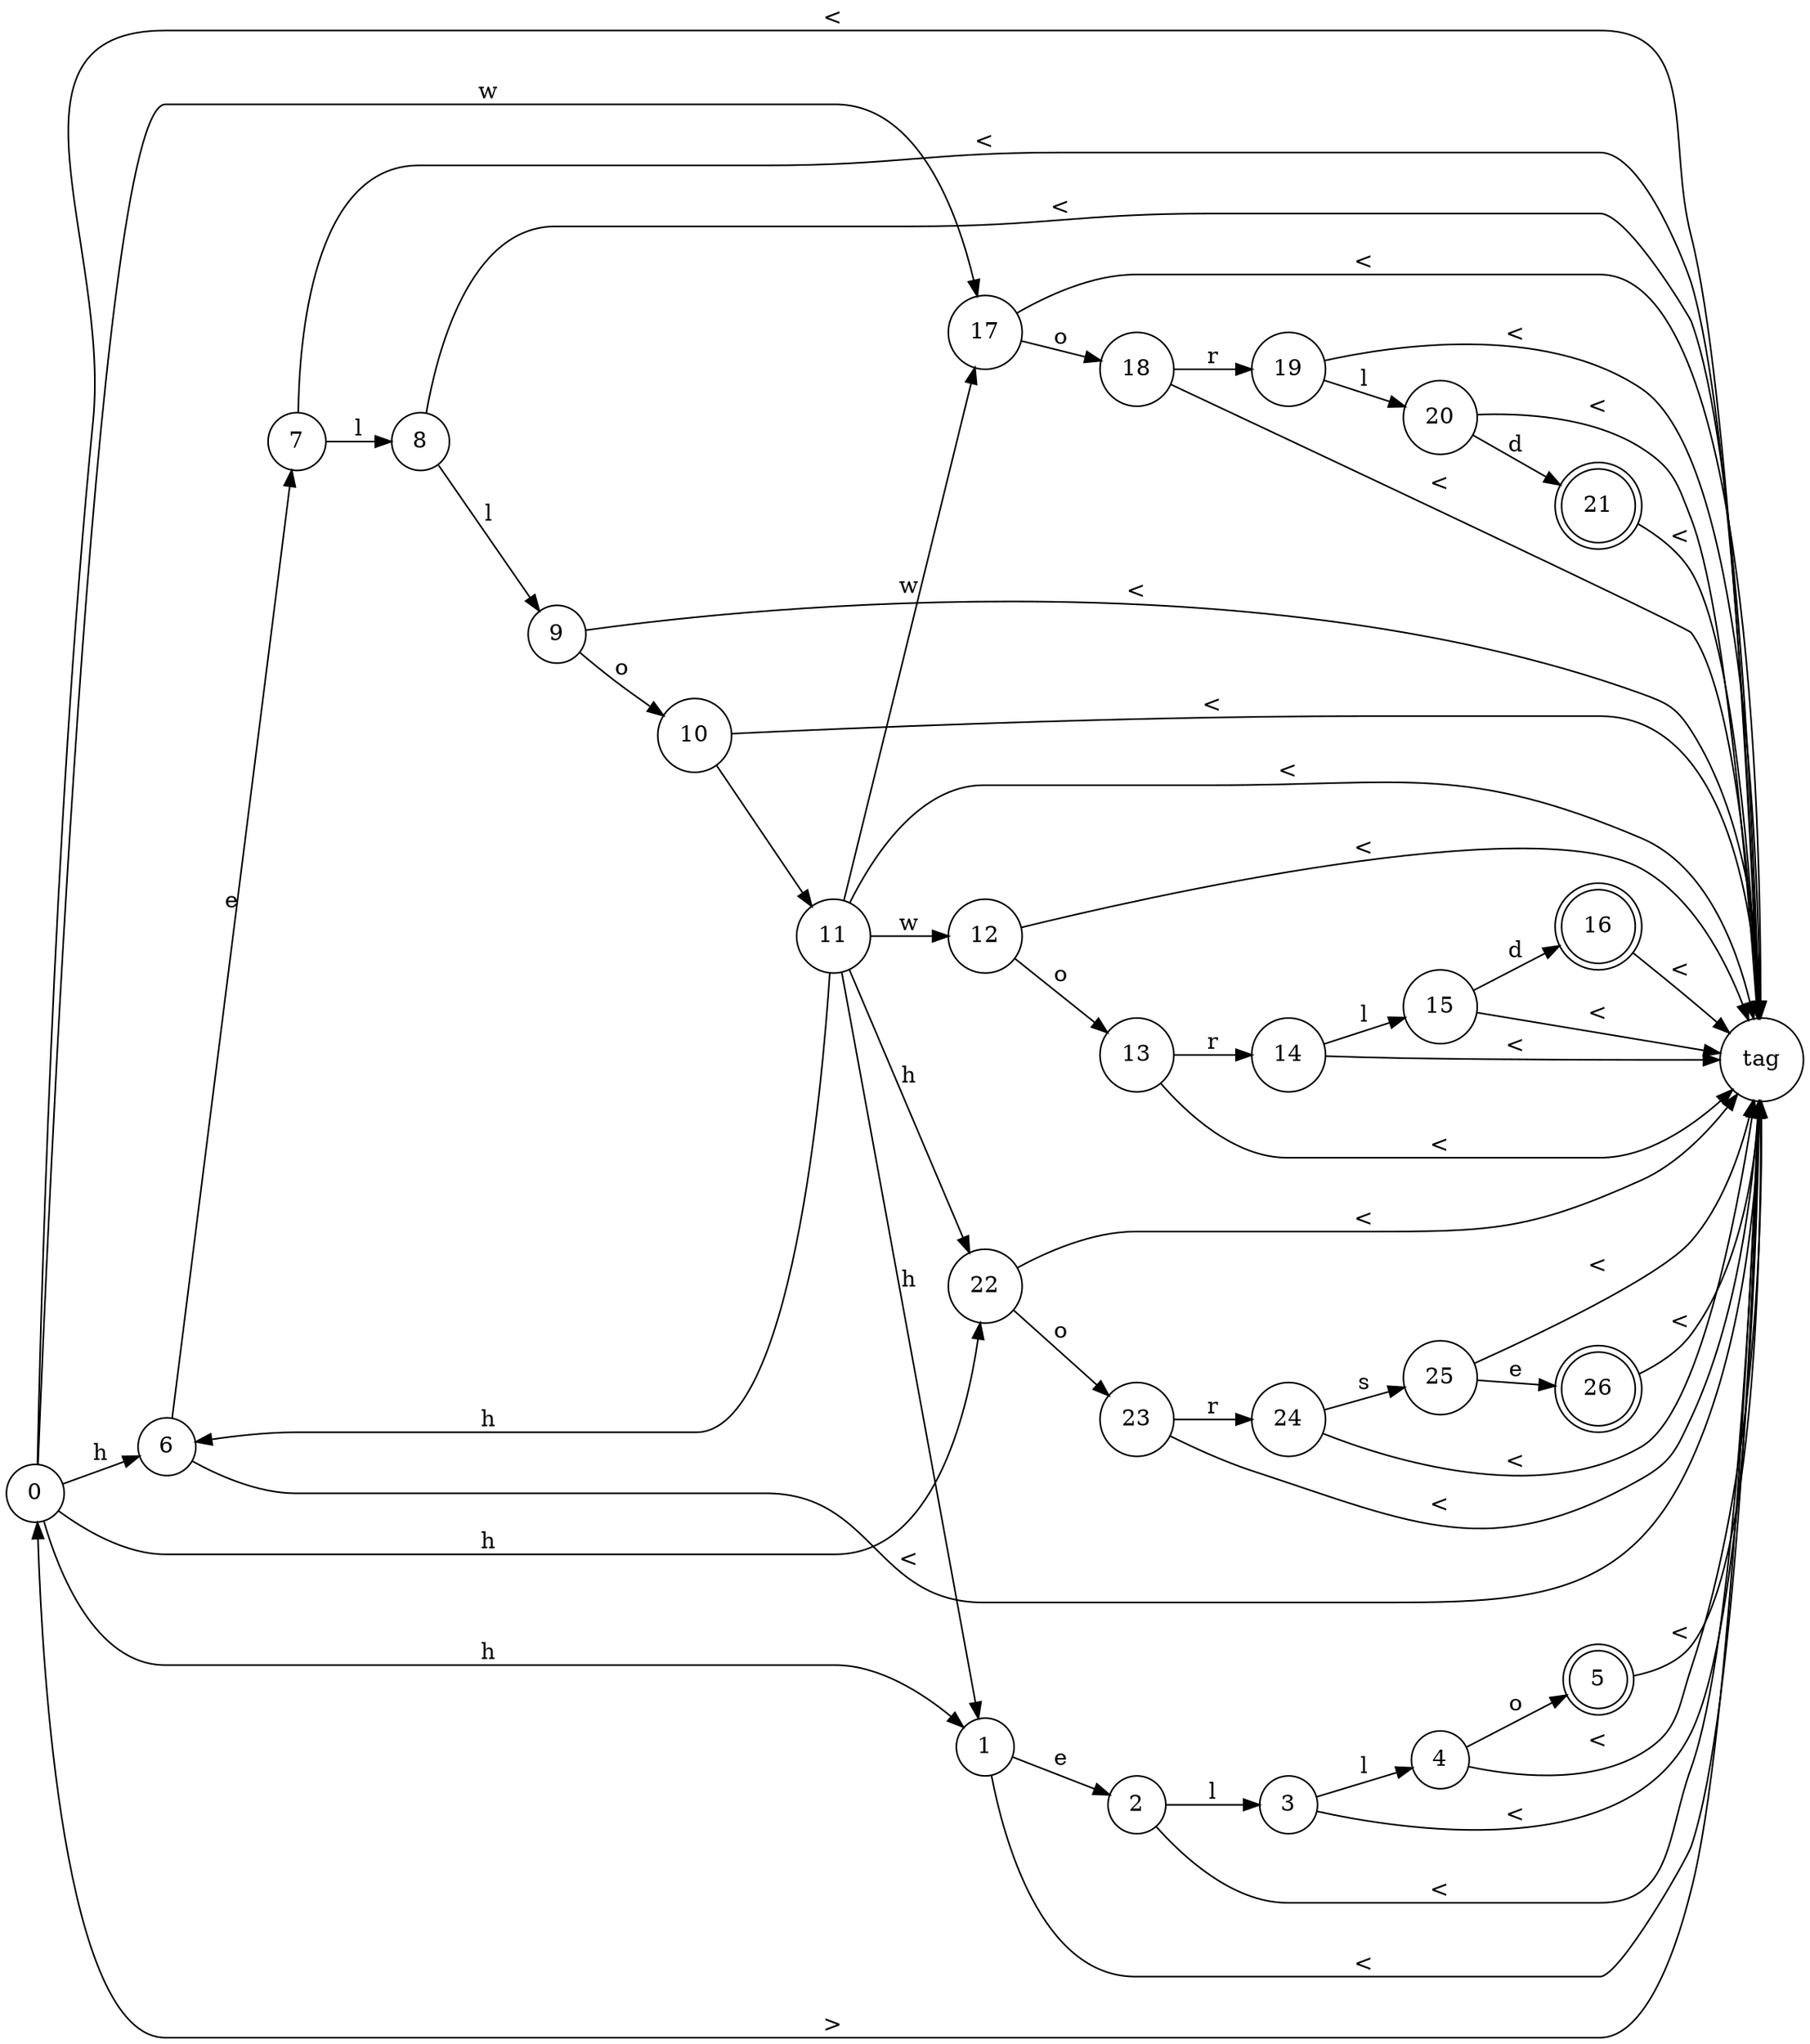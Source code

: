 digraph {
rankdir = "LR";
// NODES
node [shape=circle] Node_0[label="0"];
node [shape=circle] Node_17[label="17"];
node [shape=circle] Node_1[label="1"];
node [shape=circle] Node_6[label="6"];
node [shape=circle] Node_22[label="22"];
node [shape=circle] Node_tag[label="tag"];
node [shape=circle] Node_18[label="18"];
node [shape=circle] Node_2[label="2"];
node [shape=circle] Node_7[label="7"];
node [shape=circle] Node_23[label="23"];
node [shape=circle] Node_19[label="19"];
node [shape=circle] Node_3[label="3"];
node [shape=circle] Node_8[label="8"];
node [shape=circle] Node_24[label="24"];
node [shape=circle] Node_20[label="20"];
node [shape=circle] Node_4[label="4"];
node [shape=circle] Node_9[label="9"];
node [shape=circle] Node_25[label="25"];
node [shape=doublecircle] Node_21[label="21"];
node [shape=doublecircle] Node_5[label="5"];
node [shape=circle] Node_10[label="10"];
node [shape=doublecircle] Node_26[label="26"];
node [shape=circle] Node_11[label="11"];
node [shape=circle] Node_12[label="12"];
node [shape=circle] Node_13[label="13"];
node [shape=circle] Node_14[label="14"];
node [shape=circle] Node_15[label="15"];
node [shape=doublecircle] Node_16[label="16"];

// TRANSITIONS
Node_0 -> Node_17 [label="w"];
Node_0 -> Node_1 [label="h"];
Node_0 -> Node_6 [label="h"];
Node_0 -> Node_22 [label="h"];
Node_0 -> Node_tag [label="<"];
Node_17 -> Node_tag [label="<"];
Node_17 -> Node_18 [label="o"];
Node_1 -> Node_2 [label="e"];
Node_1 -> Node_tag [label="<"];
Node_6 -> Node_7 [label="e"];
Node_6 -> Node_tag [label="<"];
Node_22 -> Node_tag [label="<"];
Node_22 -> Node_23 [label="o"];
Node_tag -> Node_0 [label=">"];
Node_18 -> Node_19 [label="r"];
Node_18 -> Node_tag [label="<"];
Node_2 -> Node_tag [label="<"];
Node_2 -> Node_3 [label="l"];
Node_7 -> Node_tag [label="<"];
Node_7 -> Node_8 [label="l"];
Node_23 -> Node_24 [label="r"];
Node_23 -> Node_tag [label="<"];
Node_19 -> Node_tag [label="<"];
Node_19 -> Node_20 [label="l"];
Node_3 -> Node_tag [label="<"];
Node_3 -> Node_4 [label="l"];
Node_8 -> Node_tag [label="<"];
Node_8 -> Node_9 [label="l"];
Node_24 -> Node_25 [label="s"];
Node_24 -> Node_tag [label="<"];
Node_20 -> Node_21 [label="d"];
Node_20 -> Node_tag [label="<"];
Node_4 -> Node_tag [label="<"];
Node_4 -> Node_5 [label="o"];
Node_9 -> Node_tag [label="<"];
Node_9 -> Node_10 [label="o"];
Node_25 -> Node_26 [label="e"];
Node_25 -> Node_tag [label="<"];
Node_21 -> Node_tag [label="<"];
Node_5 -> Node_tag [label="<"];
Node_10 -> Node_11 [label=" "];
Node_10 -> Node_tag [label="<"];
Node_26 -> Node_tag [label="<"];
Node_11 -> Node_12 [label="w"];
Node_11 -> Node_17 [label="w"];
Node_11 -> Node_1 [label="h"];
Node_11 -> Node_6 [label="h"];
Node_11 -> Node_22 [label="h"];
Node_11 -> Node_tag [label="<"];
Node_12 -> Node_tag [label="<"];
Node_12 -> Node_13 [label="o"];
Node_13 -> Node_14 [label="r"];
Node_13 -> Node_tag [label="<"];
Node_14 -> Node_tag [label="<"];
Node_14 -> Node_15 [label="l"];
Node_15 -> Node_16 [label="d"];
Node_15 -> Node_tag [label="<"];
Node_16 -> Node_tag [label="<"];
}